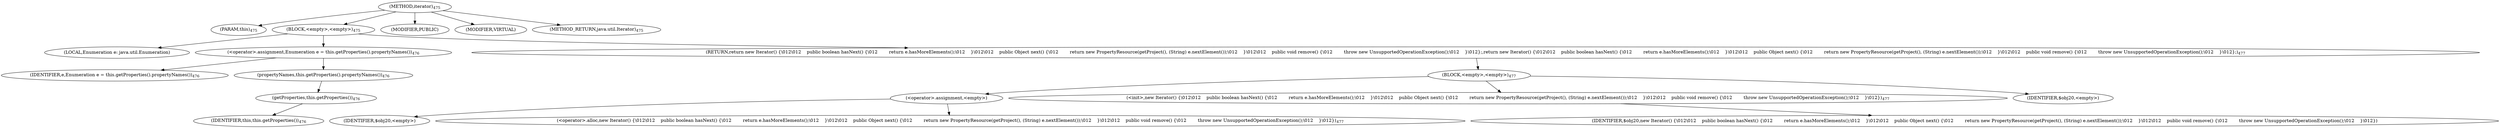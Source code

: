 digraph "iterator" {  
"1102" [label = <(METHOD,iterator)<SUB>475</SUB>> ]
"113" [label = <(PARAM,this)<SUB>475</SUB>> ]
"1103" [label = <(BLOCK,&lt;empty&gt;,&lt;empty&gt;)<SUB>475</SUB>> ]
"1104" [label = <(LOCAL,Enumeration e: java.util.Enumeration)> ]
"1105" [label = <(&lt;operator&gt;.assignment,Enumeration e = this.getProperties().propertyNames())<SUB>476</SUB>> ]
"1106" [label = <(IDENTIFIER,e,Enumeration e = this.getProperties().propertyNames())<SUB>476</SUB>> ]
"1107" [label = <(propertyNames,this.getProperties().propertyNames())<SUB>476</SUB>> ]
"1108" [label = <(getProperties,this.getProperties())<SUB>476</SUB>> ]
"112" [label = <(IDENTIFIER,this,this.getProperties())<SUB>476</SUB>> ]
"1109" [label = <(RETURN,return new Iterator() {\012\012    public boolean hasNext() {\012        return e.hasMoreElements();\012    }\012\012    public Object next() {\012        return new PropertyResource(getProject(), (String) e.nextElement());\012    }\012\012    public void remove() {\012        throw new UnsupportedOperationException();\012    }\012};,return new Iterator() {\012\012    public boolean hasNext() {\012        return e.hasMoreElements();\012    }\012\012    public Object next() {\012        return new PropertyResource(getProject(), (String) e.nextElement());\012    }\012\012    public void remove() {\012        throw new UnsupportedOperationException();\012    }\012};)<SUB>477</SUB>> ]
"1110" [label = <(BLOCK,&lt;empty&gt;,&lt;empty&gt;)<SUB>477</SUB>> ]
"1111" [label = <(&lt;operator&gt;.assignment,&lt;empty&gt;)> ]
"1112" [label = <(IDENTIFIER,$obj20,&lt;empty&gt;)> ]
"1113" [label = <(&lt;operator&gt;.alloc,new Iterator() {\012\012    public boolean hasNext() {\012        return e.hasMoreElements();\012    }\012\012    public Object next() {\012        return new PropertyResource(getProject(), (String) e.nextElement());\012    }\012\012    public void remove() {\012        throw new UnsupportedOperationException();\012    }\012})<SUB>477</SUB>> ]
"1114" [label = <(&lt;init&gt;,new Iterator() {\012\012    public boolean hasNext() {\012        return e.hasMoreElements();\012    }\012\012    public Object next() {\012        return new PropertyResource(getProject(), (String) e.nextElement());\012    }\012\012    public void remove() {\012        throw new UnsupportedOperationException();\012    }\012})<SUB>477</SUB>> ]
"1115" [label = <(IDENTIFIER,$obj20,new Iterator() {\012\012    public boolean hasNext() {\012        return e.hasMoreElements();\012    }\012\012    public Object next() {\012        return new PropertyResource(getProject(), (String) e.nextElement());\012    }\012\012    public void remove() {\012        throw new UnsupportedOperationException();\012    }\012})> ]
"1116" [label = <(IDENTIFIER,$obj20,&lt;empty&gt;)> ]
"1117" [label = <(MODIFIER,PUBLIC)> ]
"1118" [label = <(MODIFIER,VIRTUAL)> ]
"1119" [label = <(METHOD_RETURN,java.util.Iterator)<SUB>475</SUB>> ]
  "1102" -> "113" 
  "1102" -> "1103" 
  "1102" -> "1117" 
  "1102" -> "1118" 
  "1102" -> "1119" 
  "1103" -> "1104" 
  "1103" -> "1105" 
  "1103" -> "1109" 
  "1105" -> "1106" 
  "1105" -> "1107" 
  "1107" -> "1108" 
  "1108" -> "112" 
  "1109" -> "1110" 
  "1110" -> "1111" 
  "1110" -> "1114" 
  "1110" -> "1116" 
  "1111" -> "1112" 
  "1111" -> "1113" 
  "1114" -> "1115" 
}
